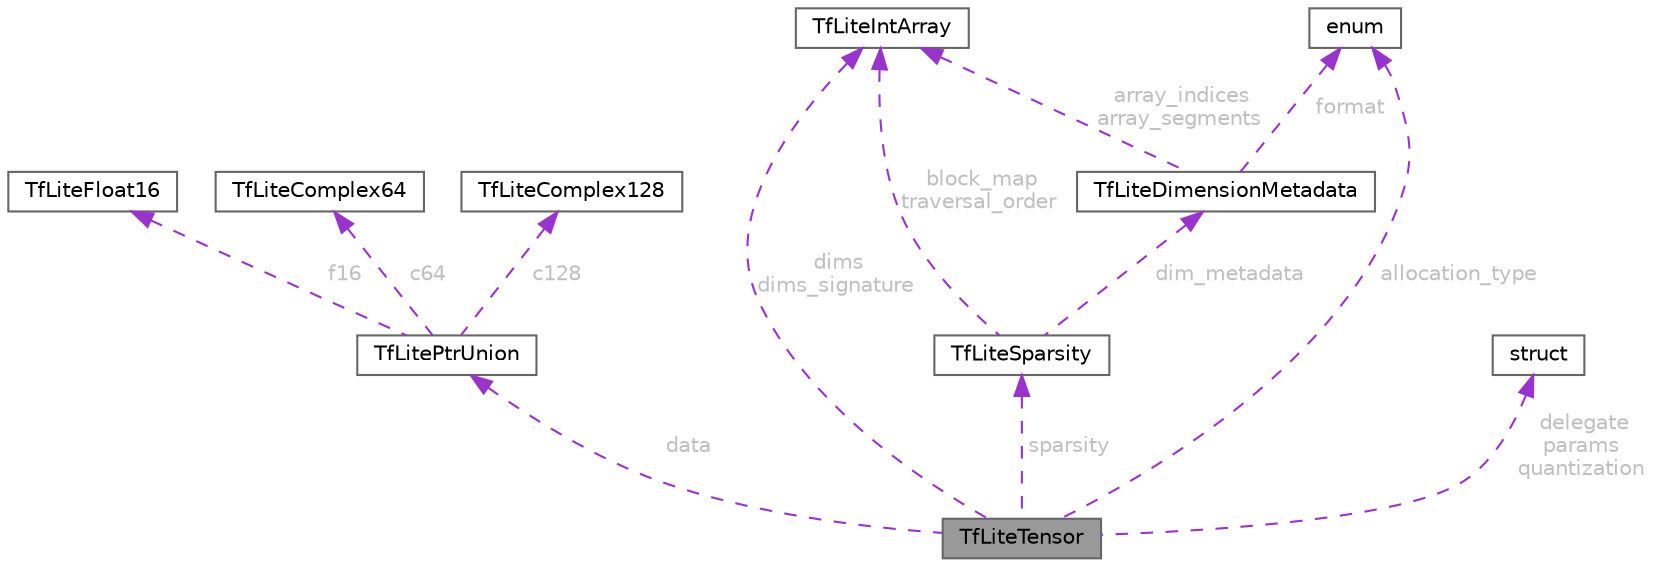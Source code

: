 digraph "TfLiteTensor"
{
 // LATEX_PDF_SIZE
  bgcolor="transparent";
  edge [fontname=Helvetica,fontsize=10,labelfontname=Helvetica,labelfontsize=10];
  node [fontname=Helvetica,fontsize=10,shape=box,height=0.2,width=0.4];
  Node1 [id="Node000001",label="TfLiteTensor",height=0.2,width=0.4,color="gray40", fillcolor="grey60", style="filled", fontcolor="black",tooltip=" "];
  Node2 -> Node1 [id="edge13_Node000001_Node000002",dir="back",color="darkorchid3",style="dashed",tooltip=" ",label=" data",fontcolor="grey" ];
  Node2 [id="Node000002",label="TfLitePtrUnion",height=0.2,width=0.4,color="gray40", fillcolor="white", style="filled",URL="$union_tf_lite_ptr_union.html",tooltip=" "];
  Node3 -> Node2 [id="edge14_Node000002_Node000003",dir="back",color="darkorchid3",style="dashed",tooltip=" ",label=" f16",fontcolor="grey" ];
  Node3 [id="Node000003",label="TfLiteFloat16",height=0.2,width=0.4,color="gray40", fillcolor="white", style="filled",URL="$struct_tf_lite_float16.html",tooltip="Half precision data type compatible with the C99 definition."];
  Node4 -> Node2 [id="edge15_Node000002_Node000004",dir="back",color="darkorchid3",style="dashed",tooltip=" ",label=" c64",fontcolor="grey" ];
  Node4 [id="Node000004",label="TfLiteComplex64",height=0.2,width=0.4,color="gray40", fillcolor="white", style="filled",URL="$struct_tf_lite_complex64.html",tooltip="Single-precision complex data type compatible with the C99 definition."];
  Node5 -> Node2 [id="edge16_Node000002_Node000005",dir="back",color="darkorchid3",style="dashed",tooltip=" ",label=" c128",fontcolor="grey" ];
  Node5 [id="Node000005",label="TfLiteComplex128",height=0.2,width=0.4,color="gray40", fillcolor="white", style="filled",URL="$struct_tf_lite_complex128.html",tooltip="Double-precision complex data type compatible with the C99 definition."];
  Node6 -> Node1 [id="edge17_Node000001_Node000006",dir="back",color="darkorchid3",style="dashed",tooltip=" ",label=" dims\ndims_signature",fontcolor="grey" ];
  Node6 [id="Node000006",label="TfLiteIntArray",height=0.2,width=0.4,color="gray40", fillcolor="white", style="filled",URL="$struct_tf_lite_int_array.html",tooltip=" "];
  Node7 -> Node1 [id="edge18_Node000001_Node000007",dir="back",color="darkorchid3",style="dashed",tooltip=" ",label=" delegate\nparams\nquantization",fontcolor="grey" ];
  Node7 [id="Node000007",label="struct",height=0.2,width=0.4,color="gray40", fillcolor="white", style="filled",tooltip=" "];
  Node8 -> Node1 [id="edge19_Node000001_Node000008",dir="back",color="darkorchid3",style="dashed",tooltip=" ",label=" allocation_type",fontcolor="grey" ];
  Node8 [id="Node000008",label="enum",height=0.2,width=0.4,color="gray40", fillcolor="white", style="filled",tooltip=" "];
  Node9 -> Node1 [id="edge20_Node000001_Node000009",dir="back",color="darkorchid3",style="dashed",tooltip=" ",label=" sparsity",fontcolor="grey" ];
  Node9 [id="Node000009",label="TfLiteSparsity",height=0.2,width=0.4,color="gray40", fillcolor="white", style="filled",URL="$struct_tf_lite_sparsity.html",tooltip=" "];
  Node6 -> Node9 [id="edge21_Node000009_Node000006",dir="back",color="darkorchid3",style="dashed",tooltip=" ",label=" block_map\ntraversal_order",fontcolor="grey" ];
  Node10 -> Node9 [id="edge22_Node000009_Node000010",dir="back",color="darkorchid3",style="dashed",tooltip=" ",label=" dim_metadata",fontcolor="grey" ];
  Node10 [id="Node000010",label="TfLiteDimensionMetadata",height=0.2,width=0.4,color="gray40", fillcolor="white", style="filled",URL="$struct_tf_lite_dimension_metadata.html",tooltip="Metadata to encode each dimension in a sparse tensor."];
  Node8 -> Node10 [id="edge23_Node000010_Node000008",dir="back",color="darkorchid3",style="dashed",tooltip=" ",label=" format",fontcolor="grey" ];
  Node6 -> Node10 [id="edge24_Node000010_Node000006",dir="back",color="darkorchid3",style="dashed",tooltip=" ",label=" array_indices\narray_segments",fontcolor="grey" ];
}
